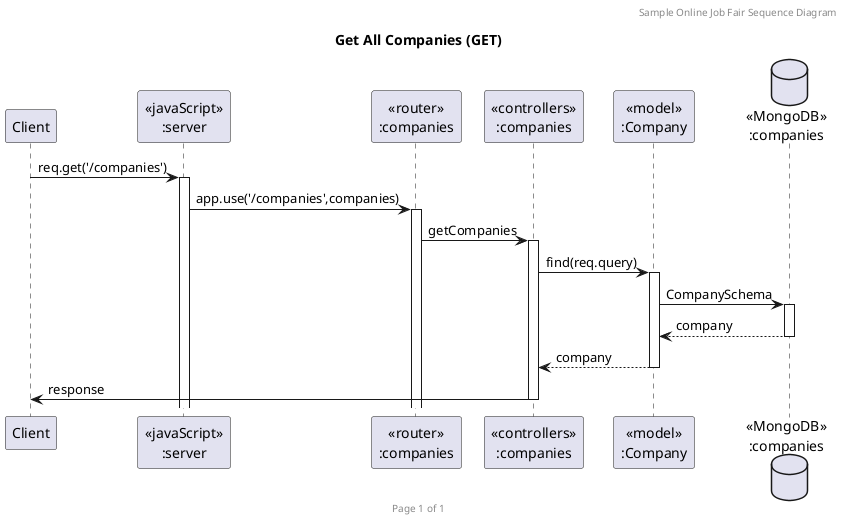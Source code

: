 @startuml Manage Company (GET)

header Sample Online Job Fair Sequence Diagram
footer Page %page% of %lastpage%
title "Get All Companies (GET)"

participant "Client" as client
participant "<<javaScript>>\n:server" as server
participant "<<router>>\n:companies" as routerCompanies
participant "<<controllers>>\n:companies" as controllersCompanies
participant "<<model>>\n:Company" as modelCompany
database "<<MongoDB>>\n:companies" as CompaniesDatabase

client->server ++:req.get('/companies')
server->routerCompanies ++:app.use('/companies',companies)
routerCompanies -> controllersCompanies ++:getCompanies
controllersCompanies -> modelCompany ++:find(req.query)
modelCompany -> CompaniesDatabase ++: CompanySchema
CompaniesDatabase --> modelCompany --: company
controllersCompanies <-- modelCompany --: company
controllersCompanies->client --:response



@enduml
